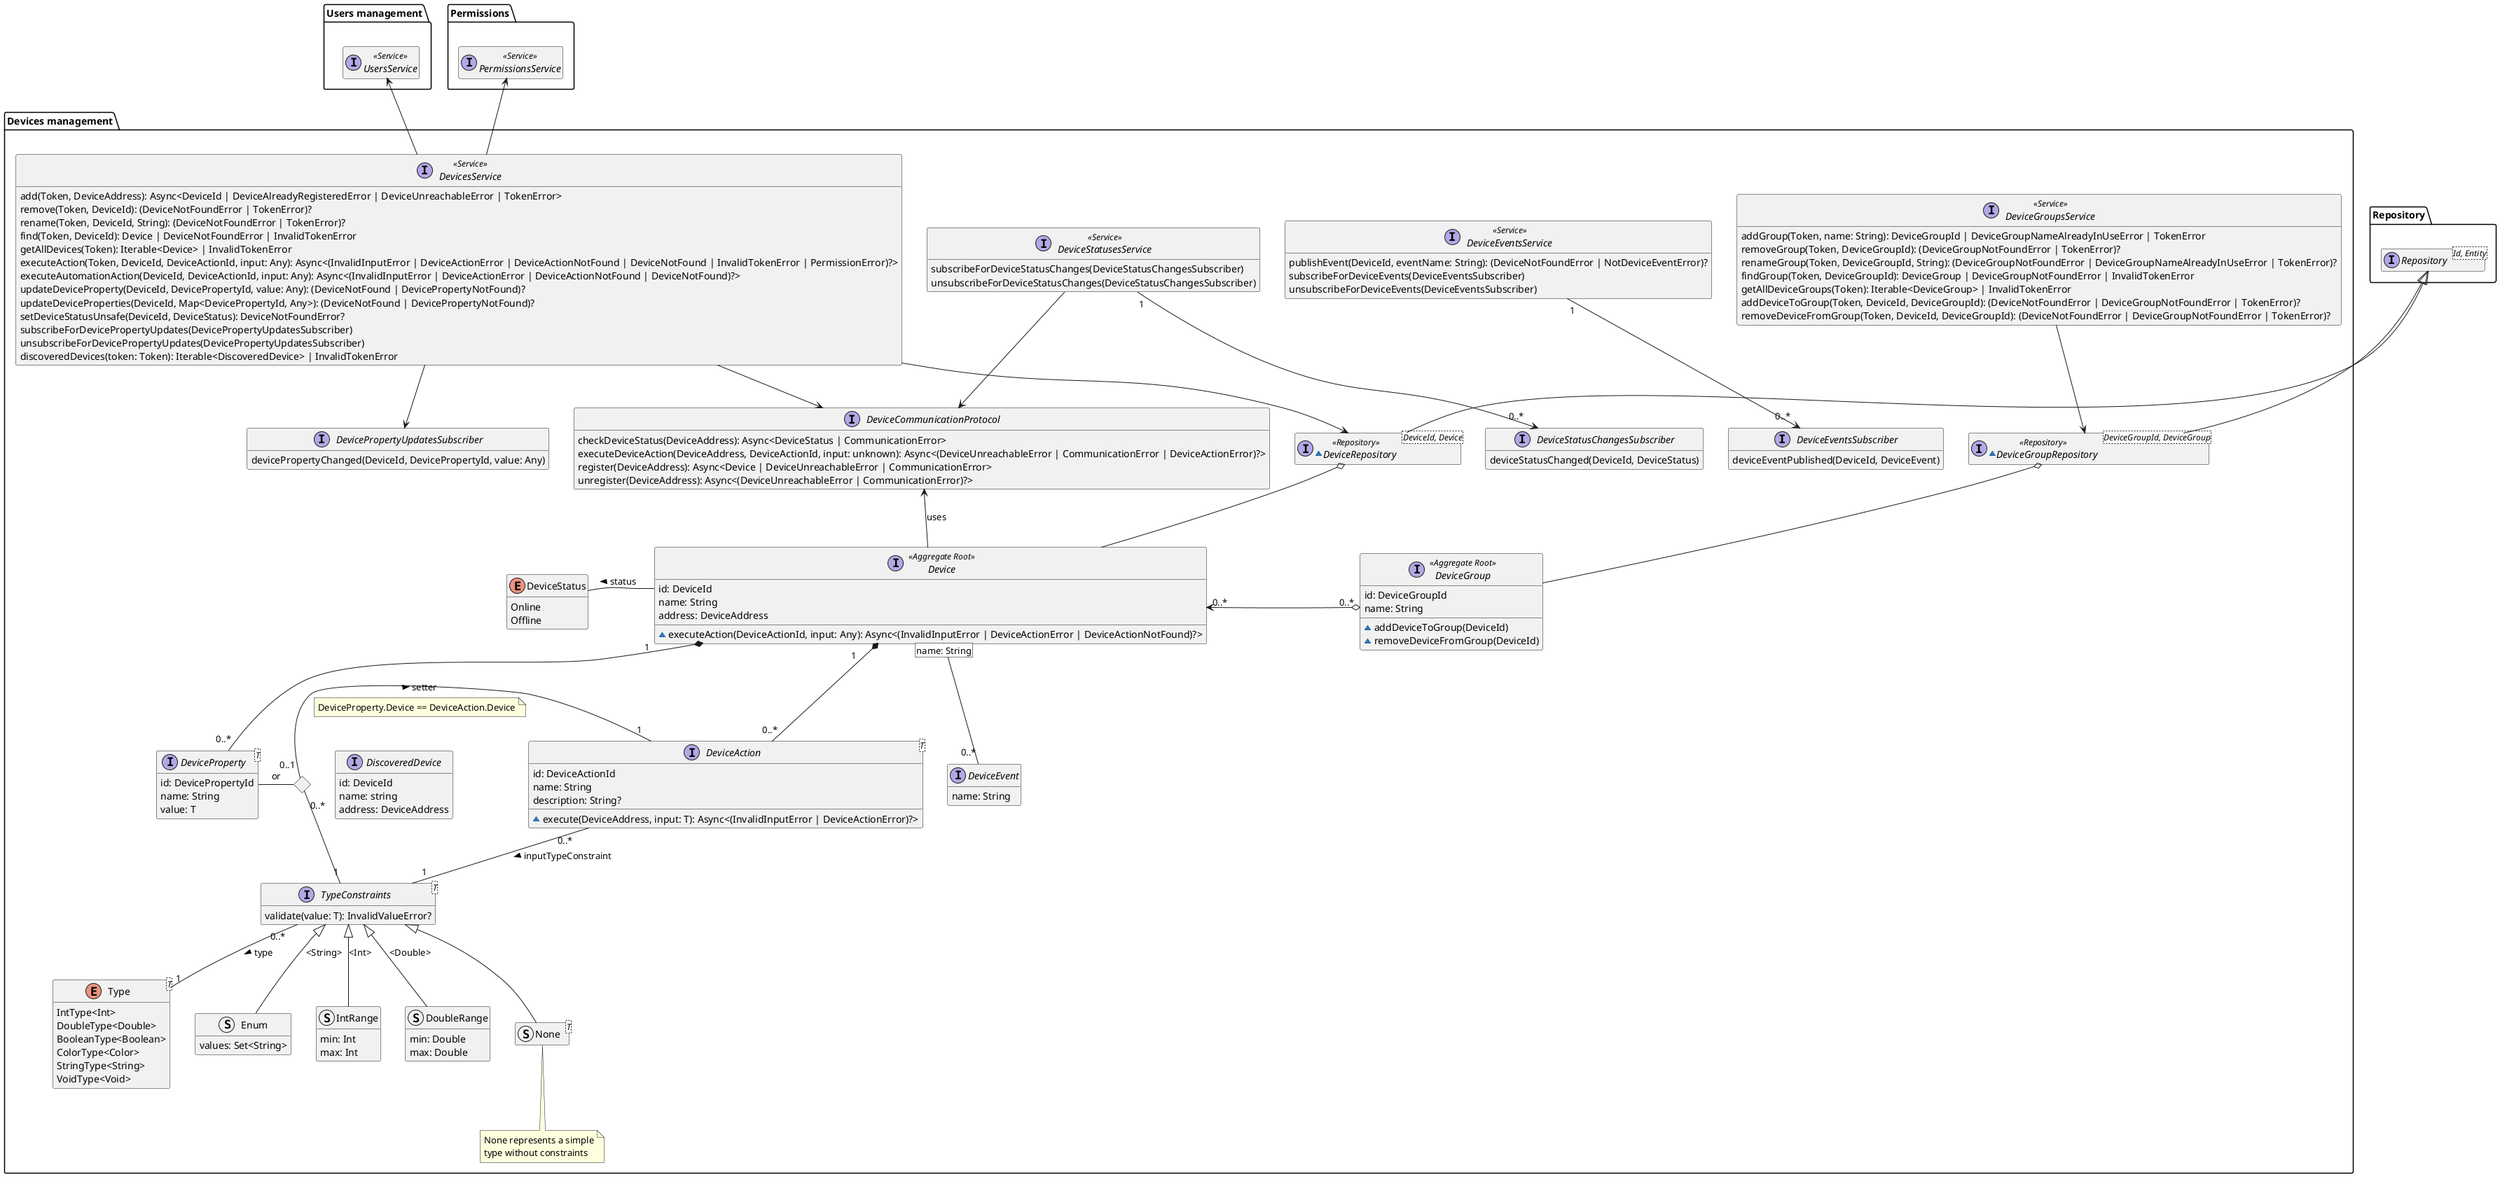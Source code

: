 @startuml devices-management-domain-model

hide empty members
package Repository{
    interface Repository<Id, Entity>
}

package "Users management" as UsersManagement {
    interface UsersService <<Service>>
}

package Permissions {
    interface PermissionsService <<Service>>
}

package "Devices management" {

    interface Device <<Aggregate Root>> {
        id: DeviceId
        name: String
        address: DeviceAddress
        ~ executeAction(DeviceActionId, input: Any): Async<(InvalidInputError | DeviceActionError | DeviceActionNotFound)?>
    }

    enum DeviceStatus {
        Online
        Offline
    }

    interface DeviceGroup <<Aggregate Root>> {
        id: DeviceGroupId
        name: String
        ~addDeviceToGroup(DeviceId)
        ~removeDeviceFromGroup(DeviceId)
    }

    enum Type<T> {
        IntType<Int>
        DoubleType<Double>
        BooleanType<Boolean>
        ColorType<Color>
        StringType<String>
        VoidType<Void>
    }

    interface TypeConstraints<T> {
        validate(value: T): InvalidValueError?
    }

    struct Enum {
        values: Set<String>
    }

    struct IntRange {
        min: Int
        max: Int
    }

    struct DoubleRange {
        min: Double
        max: Double
    }

    struct None<T>
    note bottom of None
        None represents a simple
        type without constraints
    end note


    interface DeviceProperty<T> {
        id: DevicePropertyId
        name: String
        value: T
    }

    interface DeviceAction<T> {
        id: DeviceActionId
        name: String
        description: String?
        ~ execute(DeviceAddress, input: T): Async<(InvalidInputError | DeviceActionError)?>
    }

    interface DeviceEvent {
        name: String
    }

    interface DiscoveredDevice {
        id: DeviceId
        name: string
        address: DeviceAddress
    }

    ~interface DeviceRepository<DeviceId, Device> <<Repository>> {
    }
    ~interface DeviceGroupRepository<DeviceGroupId, DeviceGroup> <<Repository>> {
    }

    interface DeviceEventsSubscriber {
        deviceEventPublished(DeviceId, DeviceEvent)
    }

    interface DeviceStatusChangesSubscriber {
        deviceStatusChanged(DeviceId, DeviceStatus)
    }

    interface DeviceGroupsService <<Service>> {
        addGroup(Token, name: String): DeviceGroupId | DeviceGroupNameAlreadyInUseError | TokenError
        removeGroup(Token, DeviceGroupId): (DeviceGroupNotFoundError | TokenError)?
        renameGroup(Token, DeviceGroupId, String): (DeviceGroupNotFoundError | DeviceGroupNameAlreadyInUseError | TokenError)?
        findGroup(Token, DeviceGroupId): DeviceGroup | DeviceGroupNotFoundError | InvalidTokenError
        getAllDeviceGroups(Token): Iterable<DeviceGroup> | InvalidTokenError
        addDeviceToGroup(Token, DeviceId, DeviceGroupId): (DeviceNotFoundError | DeviceGroupNotFoundError | TokenError)?
        removeDeviceFromGroup(Token, DeviceId, DeviceGroupId): (DeviceNotFoundError | DeviceGroupNotFoundError | TokenError)?
    }

    interface DeviceEventsService <<Service>> {
        publishEvent(DeviceId, eventName: String): (DeviceNotFoundError | NotDeviceEventError)?
        subscribeForDeviceEvents(DeviceEventsSubscriber)
        unsubscribeForDeviceEvents(DeviceEventsSubscriber)
    }
    interface DeviceStatusesService <<Service>> {
        subscribeForDeviceStatusChanges(DeviceStatusChangesSubscriber)
        unsubscribeForDeviceStatusChanges(DeviceStatusChangesSubscriber)
    }

    interface DevicesService <<Service>> {
        add(Token, DeviceAddress): Async<DeviceId | DeviceAlreadyRegisteredError | DeviceUnreachableError | TokenError>
        remove(Token, DeviceId): (DeviceNotFoundError | TokenError)?
        rename(Token, DeviceId, String): (DeviceNotFoundError | TokenError)?
        find(Token, DeviceId): Device | DeviceNotFoundError | InvalidTokenError
        getAllDevices(Token): Iterable<Device> | InvalidTokenError
        executeAction(Token, DeviceId, DeviceActionId, input: Any): Async<(InvalidInputError | DeviceActionError | DeviceActionNotFound | DeviceNotFound | InvalidTokenError | PermissionError)?>
        executeAutomationAction(DeviceId, DeviceActionId, input: Any): Async<(InvalidInputError | DeviceActionError | DeviceActionNotFound | DeviceNotFound)?>
        updateDeviceProperty(DeviceId, DevicePropertyId, value: Any): (DeviceNotFound | DevicePropertyNotFound)?
        updateDeviceProperties(DeviceId, Map<DevicePropertyId, Any>): (DeviceNotFound | DevicePropertyNotFound)?
        setDeviceStatusUnsafe(DeviceId, DeviceStatus): DeviceNotFoundError?
        subscribeForDevicePropertyUpdates(DevicePropertyUpdatesSubscriber)
        unsubscribeForDevicePropertyUpdates(DevicePropertyUpdatesSubscriber)
        discoveredDevices(token: Token): Iterable<DiscoveredDevice> | InvalidTokenError
    }

    interface DeviceCommunicationProtocol {
        checkDeviceStatus(DeviceAddress): Async<DeviceStatus | CommunicationError>
        executeDeviceAction(DeviceAddress, DeviceActionId, input: unknown): Async<(DeviceUnreachableError | CommunicationError | DeviceActionError)?>
        register(DeviceAddress): Async<Device | DeviceUnreachableError | CommunicationError>
        unregister(DeviceAddress): Async<(DeviceUnreachableError | CommunicationError)?>
    }

    interface DevicePropertyUpdatesSubscriber {
        devicePropertyChanged(DeviceId, DevicePropertyId, value: Any)
    }


    Device -l- DeviceStatus : "status >"
    Device "0..*   "  <--r--o "   0..*" DeviceGroup
    TypeConstraints "0..*" -- "1" Type : "type >"
    Enum -u-|> TypeConstraints : "<String>"
    IntRange -u-|> TypeConstraints : "<Int>"
    DoubleRange -u-|> TypeConstraints : "<Double>"
    None -u-|> TypeConstraints
    DeviceAction "0..*" -- "1" TypeConstraints : "inputTypeConstraint >"
    Device "1" *-- "0..*" DeviceProperty
    Device "1" *-- "0..*" DeviceAction
    <> Diamond
    DeviceProperty -r- Diamond : "or"
    Diamond "0..1" -r- "1" DeviceAction : "setter >"
    note on link
        DeviceProperty.Device == DeviceAction.Device
    end note
    Diamond "0..*" -- "1" TypeConstraints
    Device [name: String] -- "0..*" DeviceEvent
    Device -u-> DeviceCommunicationProtocol : "uses"
    DeviceGroupRepository -u-|> Repository.Repository
    DeviceGroupRepository o-- DeviceGroup
    DeviceRepository -u-|> Repository.Repository
    DeviceRepository o-- Device
    DevicesService --> DeviceRepository
    DeviceGroupsService --> DeviceGroupRepository
    DevicesService --> DevicePropertyUpdatesSubscriber
    DevicesService --> DeviceCommunicationProtocol
    DevicesService --[hidden]--> DiscoveredDevice
    DeviceEventsService "1" --> "0..*" DeviceEventsSubscriber
    DeviceStatusesService "1" --> "0..*" DeviceStatusChangesSubscriber
    DeviceStatusesService --> DeviceCommunicationProtocol
    DevicesService -u-> UsersManagement.UsersService
    DevicesService -u-> Permissions.PermissionsService
}

@enduml
